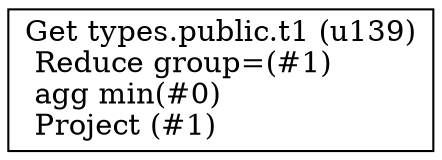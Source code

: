 digraph G {
    node0 [shape = record, label=" Get types.public.t1 (u139)\l Reduce group=(#1)\l  agg min(#0)\l Project (#1)\l"]
}
